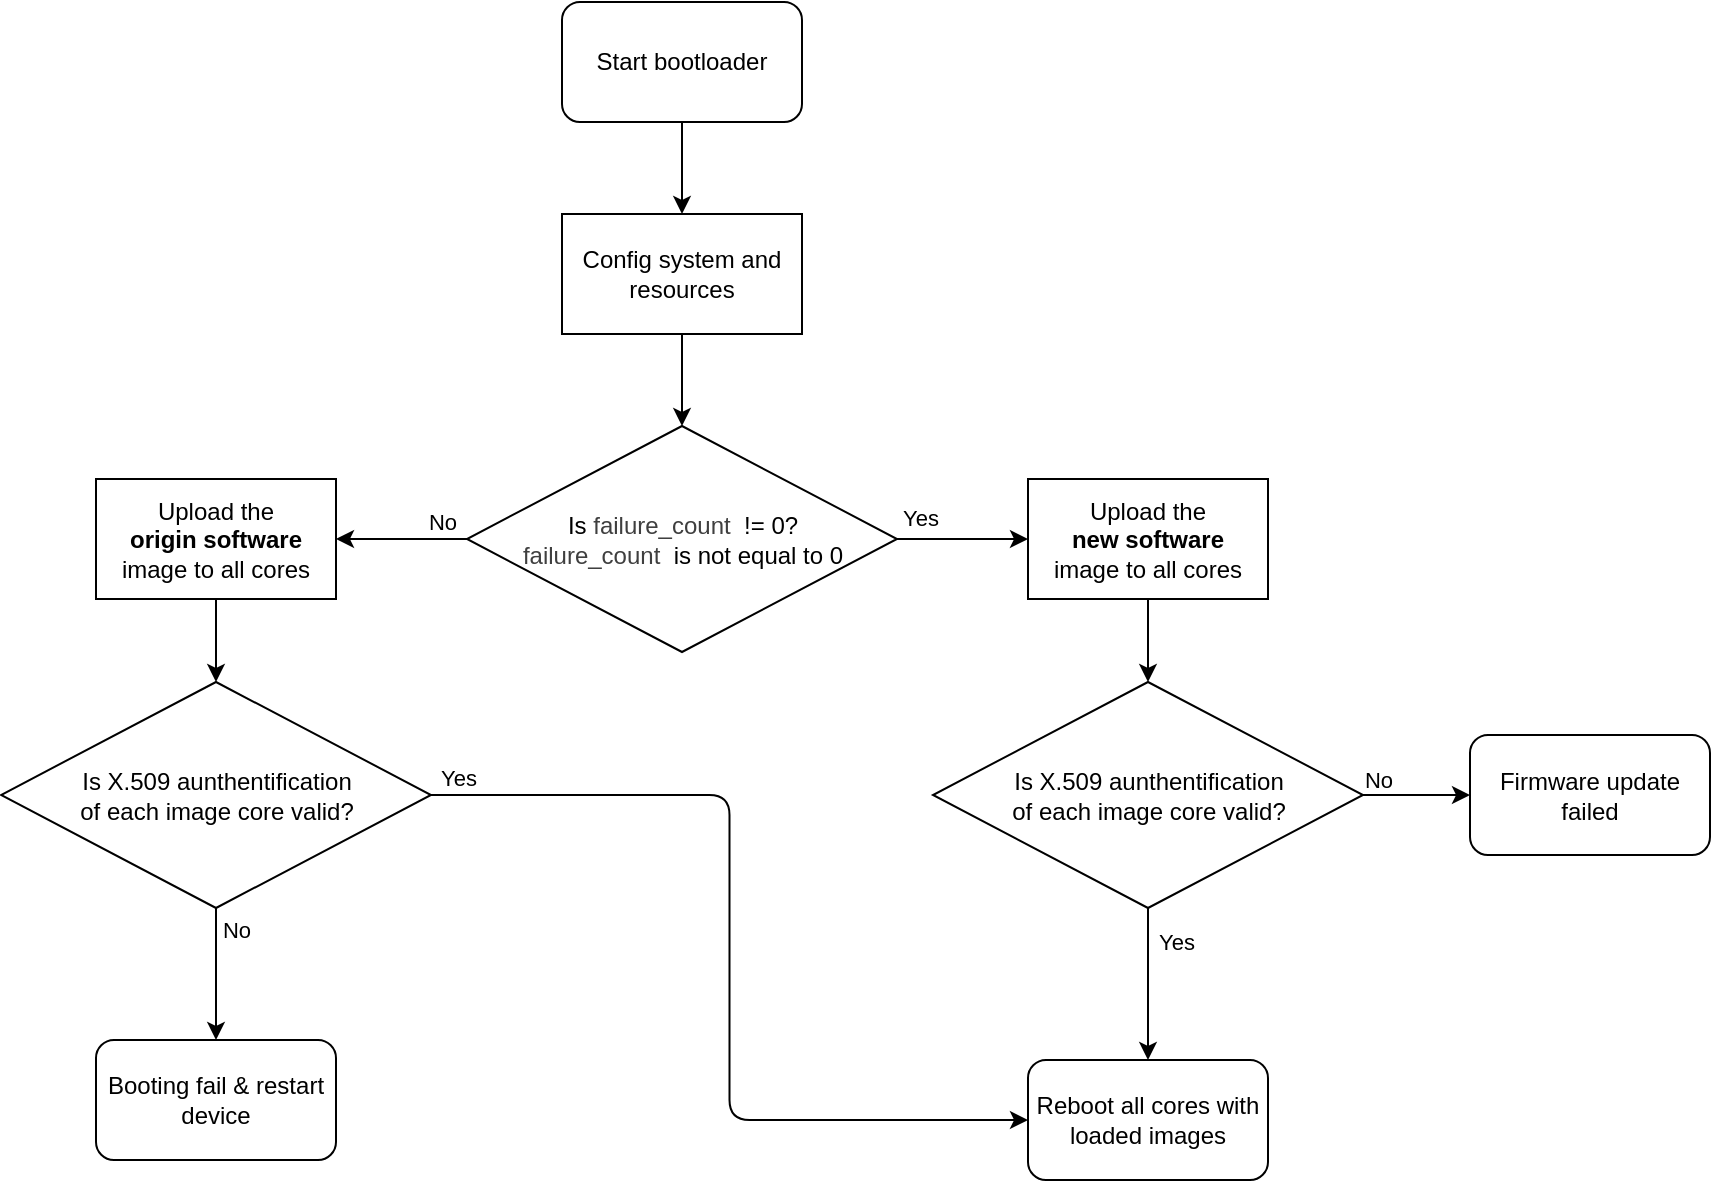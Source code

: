 <mxfile scale="3" border="0">
    <diagram id="LzTGRrPrDBO6Tm46XuKC" name="Page-1">
        <mxGraphModel dx="1844" dy="1139" grid="0" gridSize="10" guides="1" tooltips="1" connect="1" arrows="1" fold="1" page="0" pageScale="1" pageWidth="1600" pageHeight="1200" math="0" shadow="0">
            <root>
                <mxCell id="0"/>
                <mxCell id="1" parent="0"/>
                <mxCell id="188" style="edgeStyle=none;html=1;exitX=0.5;exitY=1;exitDx=0;exitDy=0;" parent="1" source="169" target="182" edge="1">
                    <mxGeometry relative="1" as="geometry"/>
                </mxCell>
                <mxCell id="169" value="Start bootloader" style="rounded=1;whiteSpace=wrap;html=1;" parent="1" vertex="1">
                    <mxGeometry x="104" y="258" width="120" height="60" as="geometry"/>
                </mxCell>
                <mxCell id="186" style="edgeStyle=none;html=1;exitX=0.5;exitY=1;exitDx=0;exitDy=0;" parent="1" source="182" target="185" edge="1">
                    <mxGeometry relative="1" as="geometry"/>
                </mxCell>
                <mxCell id="182" value="Config system and resources" style="rounded=0;whiteSpace=wrap;html=1;" parent="1" vertex="1">
                    <mxGeometry x="104" y="364" width="120" height="60" as="geometry"/>
                </mxCell>
                <mxCell id="191" style="edgeStyle=none;html=1;exitX=1;exitY=0.5;exitDx=0;exitDy=0;" parent="1" source="185" target="189" edge="1">
                    <mxGeometry relative="1" as="geometry"/>
                </mxCell>
                <mxCell id="203" value="Yes" style="edgeLabel;html=1;align=center;verticalAlign=middle;resizable=0;points=[];" parent="191" vertex="1" connectable="0">
                    <mxGeometry x="-0.369" relative="1" as="geometry">
                        <mxPoint x="-9" y="-11" as="offset"/>
                    </mxGeometry>
                </mxCell>
                <mxCell id="201" style="edgeStyle=none;html=1;" parent="1" source="185" target="200" edge="1">
                    <mxGeometry relative="1" as="geometry"/>
                </mxCell>
                <mxCell id="204" value="No" style="edgeLabel;html=1;align=center;verticalAlign=middle;resizable=0;points=[];" parent="201" vertex="1" connectable="0">
                    <mxGeometry x="-0.549" y="1" relative="1" as="geometry">
                        <mxPoint x="2" y="-10" as="offset"/>
                    </mxGeometry>
                </mxCell>
                <mxCell id="185" value="Is&amp;nbsp;&lt;span style=&quot;color: rgb(63, 63, 63);&quot;&gt;failure_count&amp;nbsp;&amp;nbsp;&lt;/span&gt;!=&amp;nbsp;0?&lt;div&gt;&lt;span style=&quot;color: rgb(63, 63, 63);&quot;&gt;failure_count&amp;nbsp;&amp;nbsp;&lt;/span&gt;is not equal to 0&lt;/div&gt;" style="rhombus;whiteSpace=wrap;html=1;" parent="1" vertex="1">
                    <mxGeometry x="56.5" y="470" width="215" height="113" as="geometry"/>
                </mxCell>
                <mxCell id="193" style="edgeStyle=none;html=1;exitX=0.5;exitY=1;exitDx=0;exitDy=0;" parent="1" source="189" target="192" edge="1">
                    <mxGeometry relative="1" as="geometry"/>
                </mxCell>
                <mxCell id="189" value="Upload the&lt;font color=&quot;#000000&quot;&gt;&lt;br&gt;&lt;/font&gt;&lt;b&gt;new software&lt;br&gt;&lt;/b&gt;image to all cores" style="rounded=0;whiteSpace=wrap;html=1;" parent="1" vertex="1">
                    <mxGeometry x="337" y="496.5" width="120" height="60" as="geometry"/>
                </mxCell>
                <mxCell id="196" style="edgeStyle=none;html=1;exitX=0.5;exitY=1;exitDx=0;exitDy=0;" parent="1" source="192" target="194" edge="1">
                    <mxGeometry relative="1" as="geometry"/>
                </mxCell>
                <mxCell id="197" value="Yes" style="edgeLabel;html=1;align=center;verticalAlign=middle;resizable=0;points=[];" parent="196" vertex="1" connectable="0">
                    <mxGeometry x="-0.484" relative="1" as="geometry">
                        <mxPoint x="14" y="-3" as="offset"/>
                    </mxGeometry>
                </mxCell>
                <mxCell id="219" style="edgeStyle=none;html=1;exitX=1;exitY=0.5;exitDx=0;exitDy=0;" parent="1" source="192" target="218" edge="1">
                    <mxGeometry relative="1" as="geometry"/>
                </mxCell>
                <mxCell id="220" value="No" style="edgeLabel;html=1;align=center;verticalAlign=middle;resizable=0;points=[];" parent="219" vertex="1" connectable="0">
                    <mxGeometry x="-0.525" y="1" relative="1" as="geometry">
                        <mxPoint x="-5" y="-7" as="offset"/>
                    </mxGeometry>
                </mxCell>
                <mxCell id="192" value="Is X.509 aunthentification&lt;br&gt;of each image core valid?" style="rhombus;whiteSpace=wrap;html=1;" parent="1" vertex="1">
                    <mxGeometry x="289.5" y="598" width="215" height="113" as="geometry"/>
                </mxCell>
                <mxCell id="194" value="Reboot all cores with loaded images" style="rounded=1;whiteSpace=wrap;html=1;" parent="1" vertex="1">
                    <mxGeometry x="337" y="787" width="120" height="60" as="geometry"/>
                </mxCell>
                <mxCell id="206" style="edgeStyle=none;html=1;exitX=0.5;exitY=1;exitDx=0;exitDy=0;" parent="1" source="200" target="205" edge="1">
                    <mxGeometry relative="1" as="geometry"/>
                </mxCell>
                <mxCell id="200" value="Upload the&lt;font color=&quot;#000000&quot;&gt;&lt;br&gt;&lt;/font&gt;&lt;b&gt;origin software&lt;br&gt;&lt;/b&gt;image to all cores" style="rounded=0;whiteSpace=wrap;html=1;" parent="1" vertex="1">
                    <mxGeometry x="-129" y="496.5" width="120" height="60" as="geometry"/>
                </mxCell>
                <mxCell id="210" style="edgeStyle=none;html=1;exitX=0.5;exitY=1;exitDx=0;exitDy=0;" parent="1" source="205" target="207" edge="1">
                    <mxGeometry relative="1" as="geometry"/>
                </mxCell>
                <mxCell id="211" value="No" style="edgeLabel;html=1;align=center;verticalAlign=middle;resizable=0;points=[];" parent="210" vertex="1" connectable="0">
                    <mxGeometry x="-0.005" y="1" relative="1" as="geometry">
                        <mxPoint x="9" y="-22" as="offset"/>
                    </mxGeometry>
                </mxCell>
                <mxCell id="216" style="edgeStyle=orthogonalEdgeStyle;html=1;entryX=0;entryY=0.5;entryDx=0;entryDy=0;exitX=1;exitY=0.5;exitDx=0;exitDy=0;" parent="1" source="205" target="194" edge="1">
                    <mxGeometry relative="1" as="geometry"/>
                </mxCell>
                <mxCell id="217" value="Yes" style="edgeLabel;html=1;align=center;verticalAlign=middle;resizable=0;points=[];" parent="216" vertex="1" connectable="0">
                    <mxGeometry x="-0.885" relative="1" as="geometry">
                        <mxPoint x="-13" y="-9" as="offset"/>
                    </mxGeometry>
                </mxCell>
                <mxCell id="205" value="Is X.509 aunthentification&lt;br&gt;of each image core valid?" style="rhombus;whiteSpace=wrap;html=1;" parent="1" vertex="1">
                    <mxGeometry x="-176.5" y="598" width="215" height="113" as="geometry"/>
                </mxCell>
                <mxCell id="207" value="Booting fail &amp;amp; restart device" style="rounded=1;whiteSpace=wrap;html=1;" parent="1" vertex="1">
                    <mxGeometry x="-129" y="777" width="120" height="60" as="geometry"/>
                </mxCell>
                <mxCell id="218" value="Firmware update failed" style="rounded=1;whiteSpace=wrap;html=1;" parent="1" vertex="1">
                    <mxGeometry x="558" y="624.5" width="120" height="60" as="geometry"/>
                </mxCell>
            </root>
        </mxGraphModel>
    </diagram>
</mxfile>